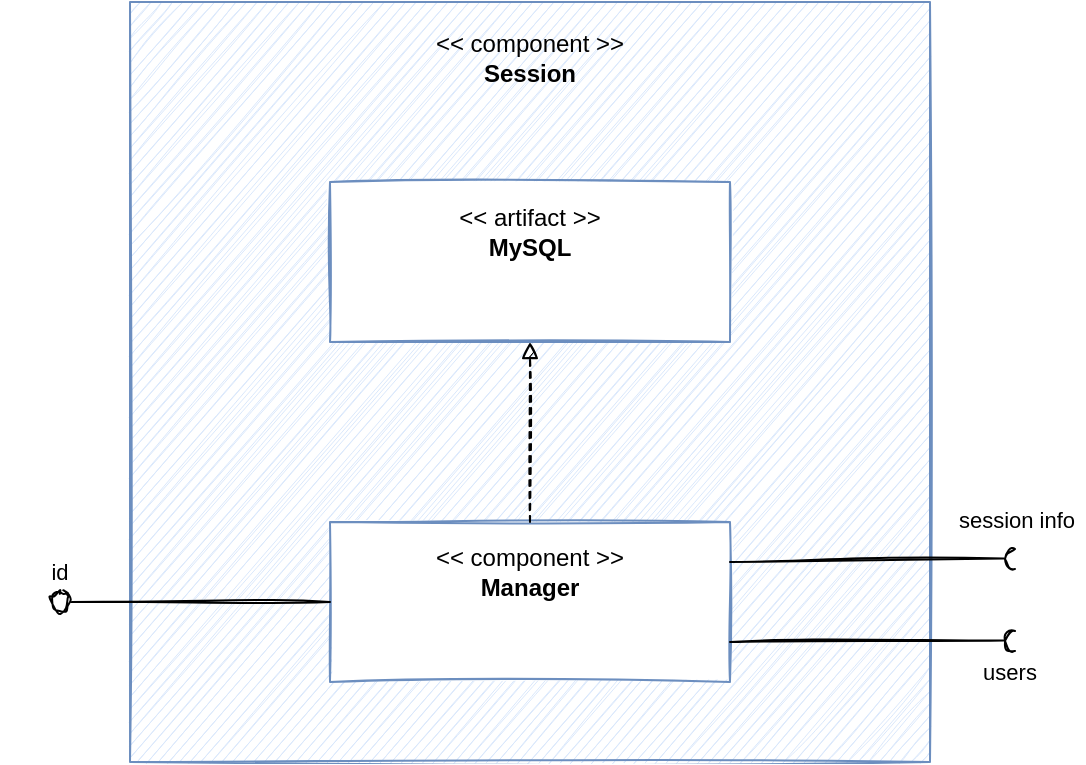 <mxfile version="20.0.3" type="device"><diagram id="C8rlXH7VphF8d7YjQnWW" name="Page-1"><mxGraphModel dx="843" dy="772" grid="1" gridSize="10" guides="1" tooltips="1" connect="1" arrows="1" fold="1" page="1" pageScale="1" pageWidth="850" pageHeight="1100" math="0" shadow="0"><root><mxCell id="0"/><mxCell id="1" parent="0"/><mxCell id="ptSCs-bb1mGewk6OsEbm-1" value="" style="rounded=0;whiteSpace=wrap;html=1;sketch=1;fillColor=#dae8fc;strokeColor=#6c8ebf;" parent="1" vertex="1"><mxGeometry x="223" y="360" width="400" height="380" as="geometry"/></mxCell><mxCell id="ptSCs-bb1mGewk6OsEbm-2" value="&amp;lt;&amp;lt; component &amp;gt;&amp;gt;&lt;br&gt;&lt;b&gt;Session&lt;/b&gt;" style="text;html=1;strokeColor=none;fillColor=none;align=center;verticalAlign=middle;whiteSpace=wrap;rounded=0;sketch=1;" parent="1" vertex="1"><mxGeometry x="368" y="370" width="110" height="35" as="geometry"/></mxCell><mxCell id="ptSCs-bb1mGewk6OsEbm-3" value="" style="rounded=0;whiteSpace=wrap;html=1;sketch=1;fillColor=default;strokeColor=#6c8ebf;" parent="1" vertex="1"><mxGeometry x="323" y="620" width="200" height="80" as="geometry"/></mxCell><mxCell id="ptSCs-bb1mGewk6OsEbm-4" value="&amp;lt;&amp;lt; component &amp;gt;&amp;gt;&lt;br&gt;&lt;b&gt;Manager&lt;/b&gt;" style="text;html=1;strokeColor=none;fillColor=none;align=center;verticalAlign=middle;whiteSpace=wrap;rounded=0;sketch=1;" parent="1" vertex="1"><mxGeometry x="368" y="630" width="110" height="30" as="geometry"/></mxCell><mxCell id="ptSCs-bb1mGewk6OsEbm-5" value="" style="rounded=0;whiteSpace=wrap;html=1;sketch=1;fillColor=default;strokeColor=#6c8ebf;" parent="1" vertex="1"><mxGeometry x="323" y="450" width="200" height="80" as="geometry"/></mxCell><mxCell id="ptSCs-bb1mGewk6OsEbm-6" value="&amp;lt;&amp;lt; artifact &amp;gt;&amp;gt;&lt;br&gt;&lt;b&gt;MySQL&lt;/b&gt;" style="text;html=1;strokeColor=none;fillColor=none;align=center;verticalAlign=middle;whiteSpace=wrap;rounded=0;sketch=1;" parent="1" vertex="1"><mxGeometry x="368" y="460" width="110" height="30" as="geometry"/></mxCell><mxCell id="ptSCs-bb1mGewk6OsEbm-35" value="" style="shape=requiredInterface;html=1;fontSize=12;align=center;fillColor=default;points=[];aspect=fixed;resizable=0;verticalAlign=middle;labelPosition=center;verticalLabelPosition=top;flipH=1;sketch=1;" parent="1" vertex="1"><mxGeometry x="660.5" y="633.5" width="5" height="10" as="geometry"/></mxCell><mxCell id="ptSCs-bb1mGewk6OsEbm-36" value="" style="endArrow=none;html=1;sketch=1;exitX=1;exitY=0.25;exitDx=0;exitDy=0;entryX=1.115;entryY=0.481;entryDx=0;entryDy=0;entryPerimeter=0;" parent="1" source="ptSCs-bb1mGewk6OsEbm-3" target="ptSCs-bb1mGewk6OsEbm-35" edge="1"><mxGeometry width="50" height="50" relative="1" as="geometry"><mxPoint x="436.5" y="720" as="sourcePoint"/><mxPoint x="556.5" y="690" as="targetPoint"/></mxGeometry></mxCell><mxCell id="ptSCs-bb1mGewk6OsEbm-37" value="session info" style="text;html=1;strokeColor=none;fillColor=none;align=center;verticalAlign=middle;whiteSpace=wrap;rounded=0;sketch=1;fontSize=11;" parent="1" vertex="1"><mxGeometry x="633" y="603.5" width="67" height="30" as="geometry"/></mxCell><mxCell id="ptSCs-bb1mGewk6OsEbm-38" value="" style="shape=requiredInterface;html=1;fontSize=12;align=center;fillColor=default;points=[];aspect=fixed;resizable=0;verticalAlign=middle;labelPosition=center;verticalLabelPosition=top;flipH=1;sketch=1;" parent="1" vertex="1"><mxGeometry x="660.5" y="674.5" width="5" height="10" as="geometry"/></mxCell><mxCell id="ptSCs-bb1mGewk6OsEbm-39" value="" style="endArrow=none;html=1;sketch=1;exitX=1;exitY=0.75;exitDx=0;exitDy=0;entryX=1.115;entryY=0.481;entryDx=0;entryDy=0;entryPerimeter=0;" parent="1" source="ptSCs-bb1mGewk6OsEbm-3" target="ptSCs-bb1mGewk6OsEbm-38" edge="1"><mxGeometry width="50" height="50" relative="1" as="geometry"><mxPoint x="436.5" y="765" as="sourcePoint"/><mxPoint x="556.5" y="735" as="targetPoint"/></mxGeometry></mxCell><mxCell id="ptSCs-bb1mGewk6OsEbm-40" value="users" style="text;html=1;strokeColor=none;fillColor=none;align=center;verticalAlign=middle;whiteSpace=wrap;rounded=0;sketch=1;fontSize=11;" parent="1" vertex="1"><mxGeometry x="633" y="679.5" width="60" height="30" as="geometry"/></mxCell><mxCell id="ptSCs-bb1mGewk6OsEbm-45" value="" style="endArrow=none;html=1;sketch=1;exitX=0;exitY=0.5;exitDx=0;exitDy=0;entryX=1;entryY=0.5;entryDx=0;entryDy=0;" parent="1" source="ptSCs-bb1mGewk6OsEbm-3" target="ptSCs-bb1mGewk6OsEbm-46" edge="1"><mxGeometry width="50" height="50" relative="1" as="geometry"><mxPoint x="236.5" y="740" as="sourcePoint"/><mxPoint x="-3.5" y="740" as="targetPoint"/></mxGeometry></mxCell><mxCell id="ptSCs-bb1mGewk6OsEbm-46" value="" style="ellipse;whiteSpace=wrap;html=1;aspect=fixed;sketch=1;fillColor=default;" parent="1" vertex="1"><mxGeometry x="183" y="655" width="10" height="10" as="geometry"/></mxCell><mxCell id="ptSCs-bb1mGewk6OsEbm-47" value="id" style="text;html=1;strokeColor=none;fillColor=none;align=center;verticalAlign=middle;whiteSpace=wrap;rounded=0;sketch=1;fontSize=11;" parent="1" vertex="1"><mxGeometry x="158" y="630" width="60" height="30" as="geometry"/></mxCell><mxCell id="ptSCs-bb1mGewk6OsEbm-49" value="" style="html=1;verticalAlign=bottom;labelBackgroundColor=none;endArrow=block;endFill=1;dashed=1;sketch=1;fontSize=11;exitX=0.5;exitY=0;exitDx=0;exitDy=0;entryX=0.5;entryY=1;entryDx=0;entryDy=0;" parent="1" source="ptSCs-bb1mGewk6OsEbm-3" target="ptSCs-bb1mGewk6OsEbm-5" edge="1"><mxGeometry width="160" relative="1" as="geometry"><mxPoint x="543" y="660" as="sourcePoint"/><mxPoint x="413" y="580" as="targetPoint"/><Array as="points"/></mxGeometry></mxCell></root></mxGraphModel></diagram></mxfile>